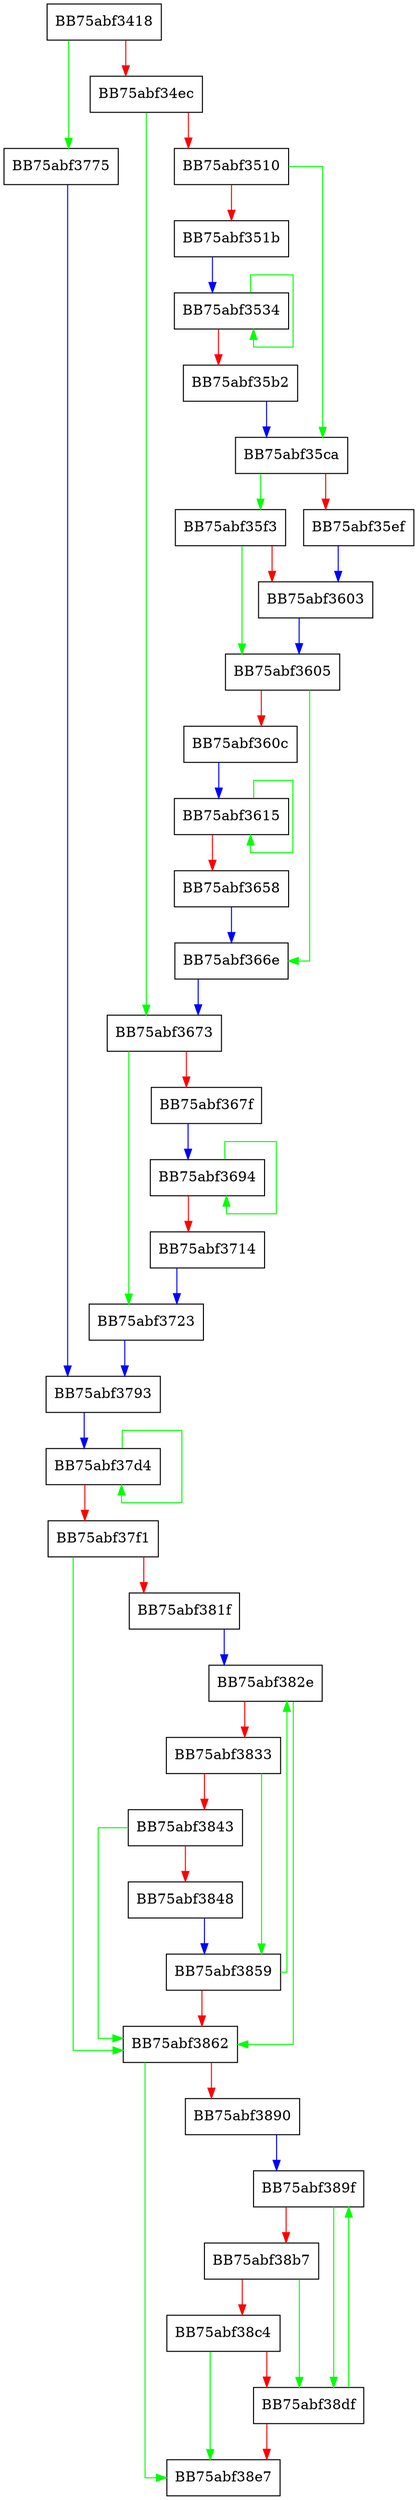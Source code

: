 digraph ZSTD_RowFindBestMatch_noDict_6_5 {
  node [shape="box"];
  graph [splines=ortho];
  BB75abf3418 -> BB75abf3775 [color="green"];
  BB75abf3418 -> BB75abf34ec [color="red"];
  BB75abf34ec -> BB75abf3673 [color="green"];
  BB75abf34ec -> BB75abf3510 [color="red"];
  BB75abf3510 -> BB75abf35ca [color="green"];
  BB75abf3510 -> BB75abf351b [color="red"];
  BB75abf351b -> BB75abf3534 [color="blue"];
  BB75abf3534 -> BB75abf3534 [color="green"];
  BB75abf3534 -> BB75abf35b2 [color="red"];
  BB75abf35b2 -> BB75abf35ca [color="blue"];
  BB75abf35ca -> BB75abf35f3 [color="green"];
  BB75abf35ca -> BB75abf35ef [color="red"];
  BB75abf35ef -> BB75abf3603 [color="blue"];
  BB75abf35f3 -> BB75abf3605 [color="green"];
  BB75abf35f3 -> BB75abf3603 [color="red"];
  BB75abf3603 -> BB75abf3605 [color="blue"];
  BB75abf3605 -> BB75abf366e [color="green"];
  BB75abf3605 -> BB75abf360c [color="red"];
  BB75abf360c -> BB75abf3615 [color="blue"];
  BB75abf3615 -> BB75abf3615 [color="green"];
  BB75abf3615 -> BB75abf3658 [color="red"];
  BB75abf3658 -> BB75abf366e [color="blue"];
  BB75abf366e -> BB75abf3673 [color="blue"];
  BB75abf3673 -> BB75abf3723 [color="green"];
  BB75abf3673 -> BB75abf367f [color="red"];
  BB75abf367f -> BB75abf3694 [color="blue"];
  BB75abf3694 -> BB75abf3694 [color="green"];
  BB75abf3694 -> BB75abf3714 [color="red"];
  BB75abf3714 -> BB75abf3723 [color="blue"];
  BB75abf3723 -> BB75abf3793 [color="blue"];
  BB75abf3775 -> BB75abf3793 [color="blue"];
  BB75abf3793 -> BB75abf37d4 [color="blue"];
  BB75abf37d4 -> BB75abf37d4 [color="green"];
  BB75abf37d4 -> BB75abf37f1 [color="red"];
  BB75abf37f1 -> BB75abf3862 [color="green"];
  BB75abf37f1 -> BB75abf381f [color="red"];
  BB75abf381f -> BB75abf382e [color="blue"];
  BB75abf382e -> BB75abf3862 [color="green"];
  BB75abf382e -> BB75abf3833 [color="red"];
  BB75abf3833 -> BB75abf3859 [color="green"];
  BB75abf3833 -> BB75abf3843 [color="red"];
  BB75abf3843 -> BB75abf3862 [color="green"];
  BB75abf3843 -> BB75abf3848 [color="red"];
  BB75abf3848 -> BB75abf3859 [color="blue"];
  BB75abf3859 -> BB75abf382e [color="green"];
  BB75abf3859 -> BB75abf3862 [color="red"];
  BB75abf3862 -> BB75abf38e7 [color="green"];
  BB75abf3862 -> BB75abf3890 [color="red"];
  BB75abf3890 -> BB75abf389f [color="blue"];
  BB75abf389f -> BB75abf38df [color="green"];
  BB75abf389f -> BB75abf38b7 [color="red"];
  BB75abf38b7 -> BB75abf38df [color="green"];
  BB75abf38b7 -> BB75abf38c4 [color="red"];
  BB75abf38c4 -> BB75abf38e7 [color="green"];
  BB75abf38c4 -> BB75abf38df [color="red"];
  BB75abf38df -> BB75abf389f [color="green"];
  BB75abf38df -> BB75abf38e7 [color="red"];
}
